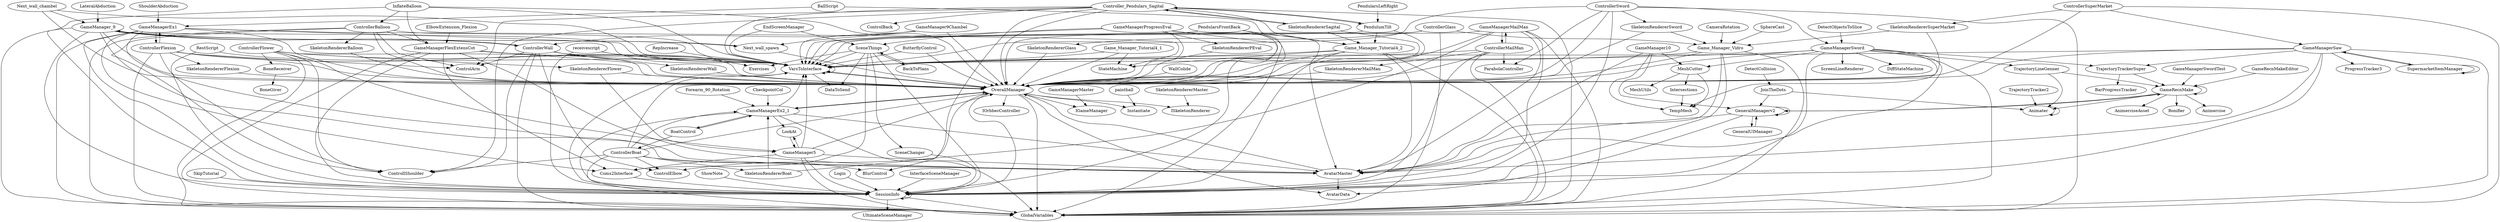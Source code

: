 digraph  {
	RestScript -> SessionInfo;
	RestScript -> VarsToInterface;
	LookAt -> GameManager5;
	Game_Manager_Tutorial4_1 -> StateMachine;
	Game_Manager_Tutorial4_1 -> VarsToInterface;
	Game_Manager_Tutorial4_1 -> OverallManager;
	LateralAbduction -> GameManager_9;
	SkeletonRendererMailMan -> OverallManager;
	ControllerBalloon -> ControlArm;
	ControllerBalloon -> GlobalVariables;
	ControllerBalloon -> ControllShoulder;
	ControllerBalloon -> SkeletonRendererBalloon;
	ControllerBalloon -> VarsToInterface;
	ControllerBalloon -> GameManagerFlexExtensCot;
	ControllerBalloon -> OverallManager;
	receivescript -> SessionInfo;
	receivescript -> VarsToInterface;
	receivescript -> Exercises;
	AvatarMaster -> AvatarData;
	AvatarMaster -> OverallManager;
	SessionInfo -> SessionInfo;
	SessionInfo -> GlobalVariables;
	SessionInfo -> UltimateSceneManager;
	GameManagerProgressEval -> AvatarMaster;
	GameManagerProgressEval -> SessionInfo;
	GameManagerProgressEval -> SkeletonRendererPEval;
	GameManagerProgressEval -> GlobalVariables;
	GameManagerProgressEval -> SceneThings;
	GameManagerProgressEval -> VarsToInterface;
	GameManagerProgressEval -> OverallManager;
	ControllerSuperMarket -> GlobalVariables;
	ControllerSuperMarket -> SkeletonRendererSuperMarket;
	ControllerSuperMarket -> GameManagerSaw;
	ControllerSuperMarket -> OverallManager;
	GameManager5 -> LookAt;
	GameManager5 -> AvatarMaster;
	GameManager5 -> SessionInfo;
	GameManager5 -> GlobalVariables;
	GameManager5 -> VarsToInterface;
	GameManager5 -> Coms2Interface;
	GameManager5 -> OverallManager;
	SkeletonRendererWall -> OverallManager;
	MeshCutter -> MeshUtils;
	MeshCutter -> TempMesh;
	MeshCutter -> Intersections;
	Game_Manager_Vidro -> AvatarMaster;
	Game_Manager_Vidro -> SessionInfo;
	Game_Manager_Vidro -> GlobalVariables;
	Game_Manager_Vidro -> VarsToInterface;
	Game_Manager_Vidro -> OverallManager;
	SkeletonRendererFlexion -> OverallManager;
	SkeletonRendererPEval -> OverallManager;
	GameRecnMake -> GameRecnMake;
	GameRecnMake -> GeneralManagerv2;
	GameRecnMake -> Animater;
	GameRecnMake -> Animercise;
	GameRecnMake -> AnimerciseAsset;
	GameRecnMake -> Bonifier;
	SkeletonRendererBoat -> GameManagerEx2_1;
	SkeletonRendererBoat -> OverallManager;
	SkeletonRendererSuperMarket -> Game_Manager_Vidro;
	SkeletonRendererSuperMarket -> OverallManager;
	GameManager10 -> AvatarMaster;
	GameManager10 -> MeshCutter;
	GameManager10 -> GeneralManagerv2;
	GameManager10 -> TempMesh;
	CameraRotation -> Game_Manager_Vidro;
	ControllerMailMan -> SkeletonRendererMailMan;
	ControllerMailMan -> SessionInfo;
	ControllerMailMan -> GlobalVariables;
	ControllerMailMan -> VarsToInterface;
	ControllerMailMan -> GameManagerMailMan;
	ControllerMailMan -> ParabolaController;
	ControllerMailMan -> OverallManager;
	BackToPlans -> SceneThings;
	PendulumTilt -> VarsToInterface;
	PendulumTilt -> Controller_Pendulars_Sagital;
	PendulumTilt -> Game_Manager_Tutorial4_2;
	PendulumTilt -> OverallManager;
	JoinTheDots -> GeneralManagerv2;
	JoinTheDots -> Animater;
	GameManagerEx2_1 -> LookAt;
	GameManagerEx2_1 -> AvatarMaster;
	GameManagerEx2_1 -> SessionInfo;
	GameManagerEx2_1 -> GlobalVariables;
	GameManagerEx2_1 -> BoatControl;
	GameManagerEx2_1 -> VarsToInterface;
	GameManagerEx2_1 -> OverallManager;
	Next_wall_chambel -> VarsToInterface;
	Next_wall_chambel -> GameManager_9;
	Next_wall_chambel -> OverallManager;
	GameManagerEx1 -> AvatarMaster;
	GameManagerEx1 -> SessionInfo;
	GameManagerEx1 -> StateMachine;
	GameManagerEx1 -> GlobalVariables;
	GameManagerEx1 -> VarsToInterface;
	GameManagerEx1 -> ControllerFlexion;
	GameManagerEx1 -> Coms2Interface;
	GameManagerEx1 -> OverallManager;
	ControllerGlass -> Game_Manager_Vidro;
	ControllerGlass -> GlobalVariables;
	ControllerGlass -> SkeletonRendererGlass;
	ControllerGlass -> OverallManager;
	CheckpointCol -> GameManagerEx2_1;
	BoatControl -> GameManagerEx2_1;
	BoatControl -> ControllerBoat;
	DetectObjectsToSlice -> GameManagerSword;
	ControllerSword -> SessionInfo;
	ControllerSword -> GlobalVariables;
	ControllerSword -> SkeletonRendererSword;
	ControllerSword -> VarsToInterface;
	ControllerSword -> GameManagerSword;
	ControllerSword -> ParabolaController;
	ControllerSword -> OverallManager;
	GameManagerSaw -> AvatarMaster;
	GameManagerSaw -> SessionInfo;
	GameManagerSaw -> GlobalVariables;
	GameManagerSaw -> ProgressTracker3;
	GameManagerSaw -> SupermarketItemManager;
	GameManagerSaw -> VarsToInterface;
	GameManagerSaw -> TrajectoryTrackerSuper;
	GameManagerSaw -> OverallManager;
	EndScreenManager -> SceneThings;
	EndScreenManager -> VarsToInterface;
	InterfaceSceneManager -> SessionInfo;
	SkipTutorial -> SessionInfo;
	ControllerWall -> ControlArm;
	ControllerWall -> SkeletonRendererWall;
	ControllerWall -> GlobalVariables;
	ControllerWall -> ControllShoulder;
	ControllerWall -> ControlElbow;
	ControllerWall -> VarsToInterface;
	ControllerWall -> GameManager_9;
	ControllerWall -> OverallManager;
	PendularsLeftRight -> PendulumTilt;
	SkeletonRendererFlower -> GameManager5;
	SkeletonRendererFlower -> OverallManager;
	RepIncrease -> VarsToInterface;
	SkeletonRendererSagital -> Controller_Pendulars_Sagital;
	SkeletonRendererSagital -> Game_Manager_Tutorial4_2;
	SkeletonRendererSagital -> OverallManager;
	SkeletonRendererBalloon -> OverallManager;
	SkeletonRendererGlass -> OverallManager;
	GameManagerMaster -> IGameManager;
	WallColide -> OverallManager;
	ControllerBoat -> GlobalVariables;
	ControllerBoat -> SkeletonRendererBoat;
	ControllerBoat -> ControllShoulder;
	ControllerBoat -> GameManagerEx2_1;
	ControllerBoat -> ControlElbow;
	ControllerBoat -> VarsToInterface;
	ControllerBoat -> BlurControl;
	ControllerBoat -> OverallManager;
	SkeletonRendererSword -> Game_Manager_Vidro;
	SkeletonRendererSword -> OverallManager;
	GeneralManagerv2 -> AvatarMaster;
	GeneralManagerv2 -> GameRecnMake;
	GeneralManagerv2 -> GeneralManagerv2;
	GeneralManagerv2 -> GeneralUIManager;
	GeneralManagerv2 -> AvatarData;
	ShoulderAbduction -> GameManagerEx1;
	SceneThings -> SessionInfo;
	SceneThings -> BackToPlans;
	SceneThings -> VarsToInterface;
	SceneThings -> SceneChanger;
	SceneThings -> Exercises;
	SceneThings -> Coms2Interface;
	SceneThings -> DataToSend;
	SupermarketItemManager -> GameManagerSaw;
	SupermarketItemManager -> SupermarketItemManager;
	GeneralUIManager -> GeneralManagerv2;
	paintball -> Instantiate;
	VarsToInterface -> SessionInfo;
	VarsToInterface -> VarsToInterface;
	VarsToInterface -> OverallManager;
	VarsToInterface -> DataToSend;
	Next_wall_spawn -> GameManager_9;
	Next_wall_spawn -> OverallManager;
	GameManagerMailMan -> AvatarMaster;
	GameManagerMailMan -> SessionInfo;
	GameManagerMailMan -> GlobalVariables;
	GameManagerMailMan -> ControllerMailMan;
	GameManagerMailMan -> ControlElbow;
	GameManagerMailMan -> VarsToInterface;
	GameManagerMailMan -> OverallManager;
	Login -> SessionInfo;
	Forearm_90_Rotation -> GameManagerEx2_1;
	InflateBalloon -> ControllerBalloon;
	InflateBalloon -> SessionInfo;
	InflateBalloon -> VarsToInterface;
	InflateBalloon -> GameManagerFlexExtensCot;
	InflateBalloon -> OverallManager;
	ButterflyControl -> VarsToInterface;
	ButterflyControl -> OverallManager;
	GameManager_9 -> AvatarMaster;
	GameManager_9 -> SessionInfo;
	GameManager_9 -> GlobalVariables;
	GameManager_9 -> ControllerWall;
	GameManager_9 -> VarsToInterface;
	GameManager_9 -> Next_wall_spawn;
	GameManager_9 -> OverallManager;
	Controller_Pendulars_Sagital -> ControlArm;
	Controller_Pendulars_Sagital -> GlobalVariables;
	Controller_Pendulars_Sagital -> ControllShoulder;
	Controller_Pendulars_Sagital -> PendulumTilt;
	Controller_Pendulars_Sagital -> SkeletonRendererSagital;
	Controller_Pendulars_Sagital -> VarsToInterface;
	Controller_Pendulars_Sagital -> ControlBack;
	Controller_Pendulars_Sagital -> BlurControl;
	Controller_Pendulars_Sagital -> Game_Manager_Tutorial4_2;
	Controller_Pendulars_Sagital -> OverallManager;
	BoneReceiver -> BoneGiver;
	GameManagerSword -> ScreenLineRenderer;
	GameManagerSword -> AvatarMaster;
	GameManagerSword -> SessionInfo;
	GameManagerSword -> MeshCutter;
	GameManagerSword -> GlobalVariables;
	GameManagerSword -> VarsToInterface;
	GameManagerSword -> TempMesh;
	GameManagerSword -> DiffStateMachine;
	GameManagerSword -> TrajectoryLineGenner;
	GameManagerSword -> TrajectoryTrackerSuper;
	GameManagerSword -> OverallManager;
	BallScript -> GameManagerEx1;
	BallScript -> OverallManager;
	Game_Manager_Tutorial4_2 -> AvatarMaster;
	Game_Manager_Tutorial4_2 -> SessionInfo;
	Game_Manager_Tutorial4_2 -> StateMachine;
	Game_Manager_Tutorial4_2 -> GlobalVariables;
	Game_Manager_Tutorial4_2 -> VarsToInterface;
	Game_Manager_Tutorial4_2 -> OverallManager;
	ElbowExtension_Flexion -> GameManagerFlexExtensCot;
	SceneChanger -> SessionInfo;
	ShowNote -> SessionInfo;
	SkeletonRendererMaster -> ISkeletonRenderer;
	Intersections -> TempMesh;
	GameManager9Chambel -> ControllerWall;
	GameManager9Chambel -> VarsToInterface;
	GameManager9Chambel -> Next_wall_spawn;
	GameManager9Chambel -> OverallManager;
	Animater -> Animater;
	ControllerFlexion -> ControlArm;
	ControllerFlexion -> SkeletonRendererFlexion;
	ControllerFlexion -> GlobalVariables;
	ControllerFlexion -> ControllShoulder;
	ControllerFlexion -> GameManagerEx1;
	ControllerFlexion -> VarsToInterface;
	ControllerFlexion -> OverallManager;
	GameManagerFlexExtensCot -> AvatarMaster;
	GameManagerFlexExtensCot -> SessionInfo;
	GameManagerFlexExtensCot -> GlobalVariables;
	GameManagerFlexExtensCot -> VarsToInterface;
	GameManagerFlexExtensCot -> Coms2Interface;
	GameManagerFlexExtensCot -> OverallManager;
	TrajectoryLineGenner -> GameRecnMake;
	TrajectoryLineGenner -> Animater;
	Coms2Interface -> SessionInfo;
	ControllerFlower -> GameManager5;
	ControllerFlower -> GlobalVariables;
	ControllerFlower -> ControllShoulder;
	ControllerFlower -> SkeletonRendererFlower;
	ControllerFlower -> VarsToInterface;
	ControllerFlower -> BoneReceiver;
	ControllerFlower -> OverallManager;
	TrajectoryTrackerSuper -> GameRecnMake;
	TrajectoryTrackerSuper -> BarProgressTracker;
	OverallManager -> IGameManager;
	OverallManager -> SessionInfo;
	OverallManager -> GlobalVariables;
	OverallManager -> GameManagerEx2_1;
	OverallManager -> ISkeletonRenderer;
	OverallManager -> VarsToInterface;
	OverallManager -> Instantiate;
	OverallManager -> IOrbbecController;
	OverallManager -> AvatarData;
	SphereCast -> Game_Manager_Vidro;
	PendularsFrontBack -> VarsToInterface;
	PendularsFrontBack -> Game_Manager_Tutorial4_2;
	PendularsFrontBack -> OverallManager;
	GameManagerSwordTest -> GameRecnMake;
	GameRecnMakeEditor -> GameRecnMake;
	DetectCollision -> JoinTheDots;
	TrajectoryTracker2 -> Animater;
}
